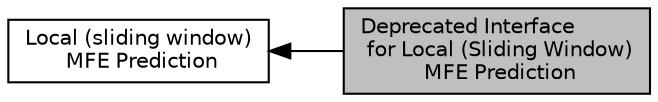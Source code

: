 digraph "Deprecated Interface for Local (Sliding Window) MFE Prediction"
{
  bgcolor="transparent";
  edge [fontname="Helvetica",fontsize="10",labelfontname="Helvetica",labelfontsize="10"];
  node [fontname="Helvetica",fontsize="10",shape=box];
  rankdir=LR;
  Node1 [label="Local (sliding window)\l MFE Prediction",height=0.2,width=0.4,color="black",URL="$group__mfe__window.html",tooltip="Variations of the local (sliding window) Minimum Free Energy (MFE) prediction algorithm."];
  Node0 [label="Deprecated Interface\l for Local (Sliding Window)\l MFE Prediction",height=0.2,width=0.4,color="black", fillcolor="grey75", style="filled", fontcolor="black",tooltip=" "];
  Node1->Node0 [shape=plaintext, dir="back", style="solid"];
}
